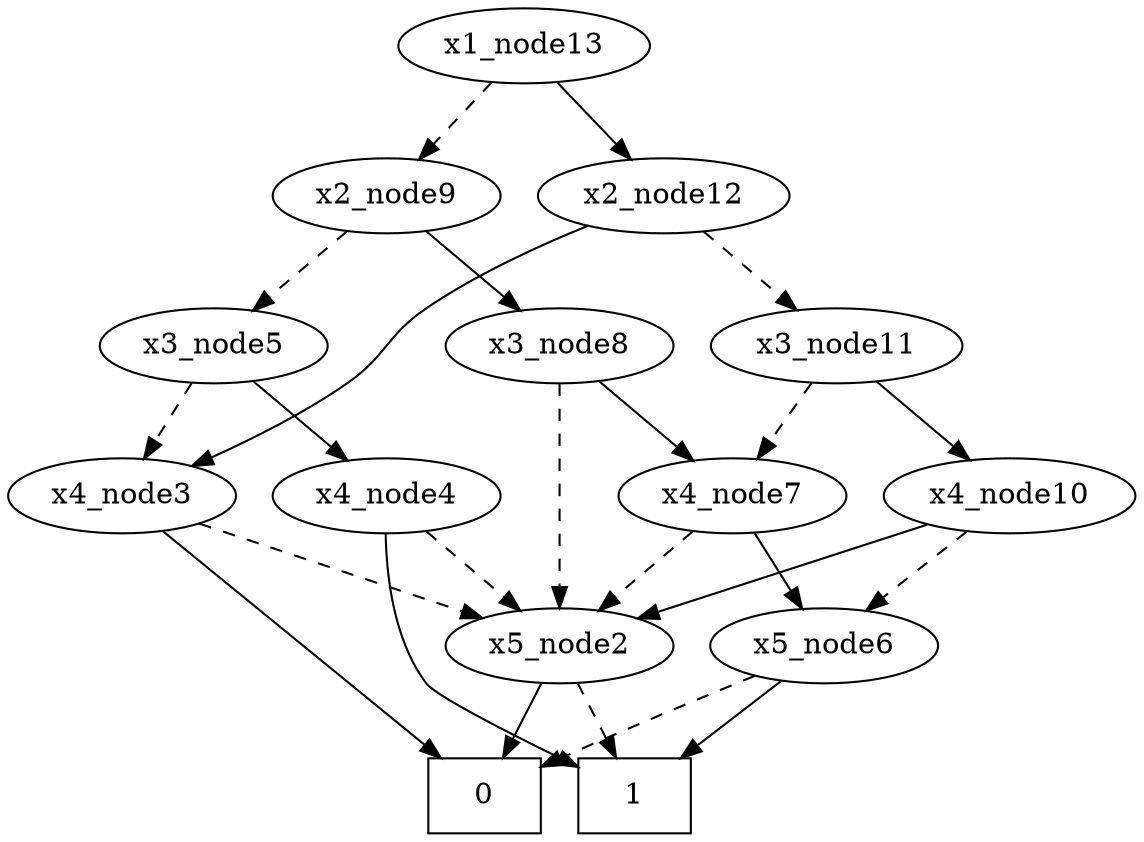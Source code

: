digraph G { 
 0 [shape=box]; 
 1 [shape=box]; 
x5_node2 -> 1 [style = dashed];
x5_node2 -> 0;
x4_node3 -> x5_node2 [style = dashed];
x4_node3 -> 0;
x4_node4 -> x5_node2 [style = dashed];
x4_node4 -> 1;
x3_node5 -> x4_node3 [style = dashed];
x3_node5 -> x4_node4;
x5_node6 -> 0 [style = dashed];
x5_node6 -> 1;
x4_node7 -> x5_node2 [style = dashed];
x4_node7 -> x5_node6;
x3_node8 -> x5_node2 [style = dashed];
x3_node8 -> x4_node7;
x2_node9 -> x3_node5 [style = dashed];
x2_node9 -> x3_node8;
x4_node10 -> x5_node6 [style = dashed];
x4_node10 -> x5_node2;
x3_node11 -> x4_node7 [style = dashed];
x3_node11 -> x4_node10;
x2_node12 -> x3_node11 [style = dashed];
x2_node12 -> x4_node3;
x1_node13 -> x2_node9 [style = dashed];
x1_node13 -> x2_node12;
 }